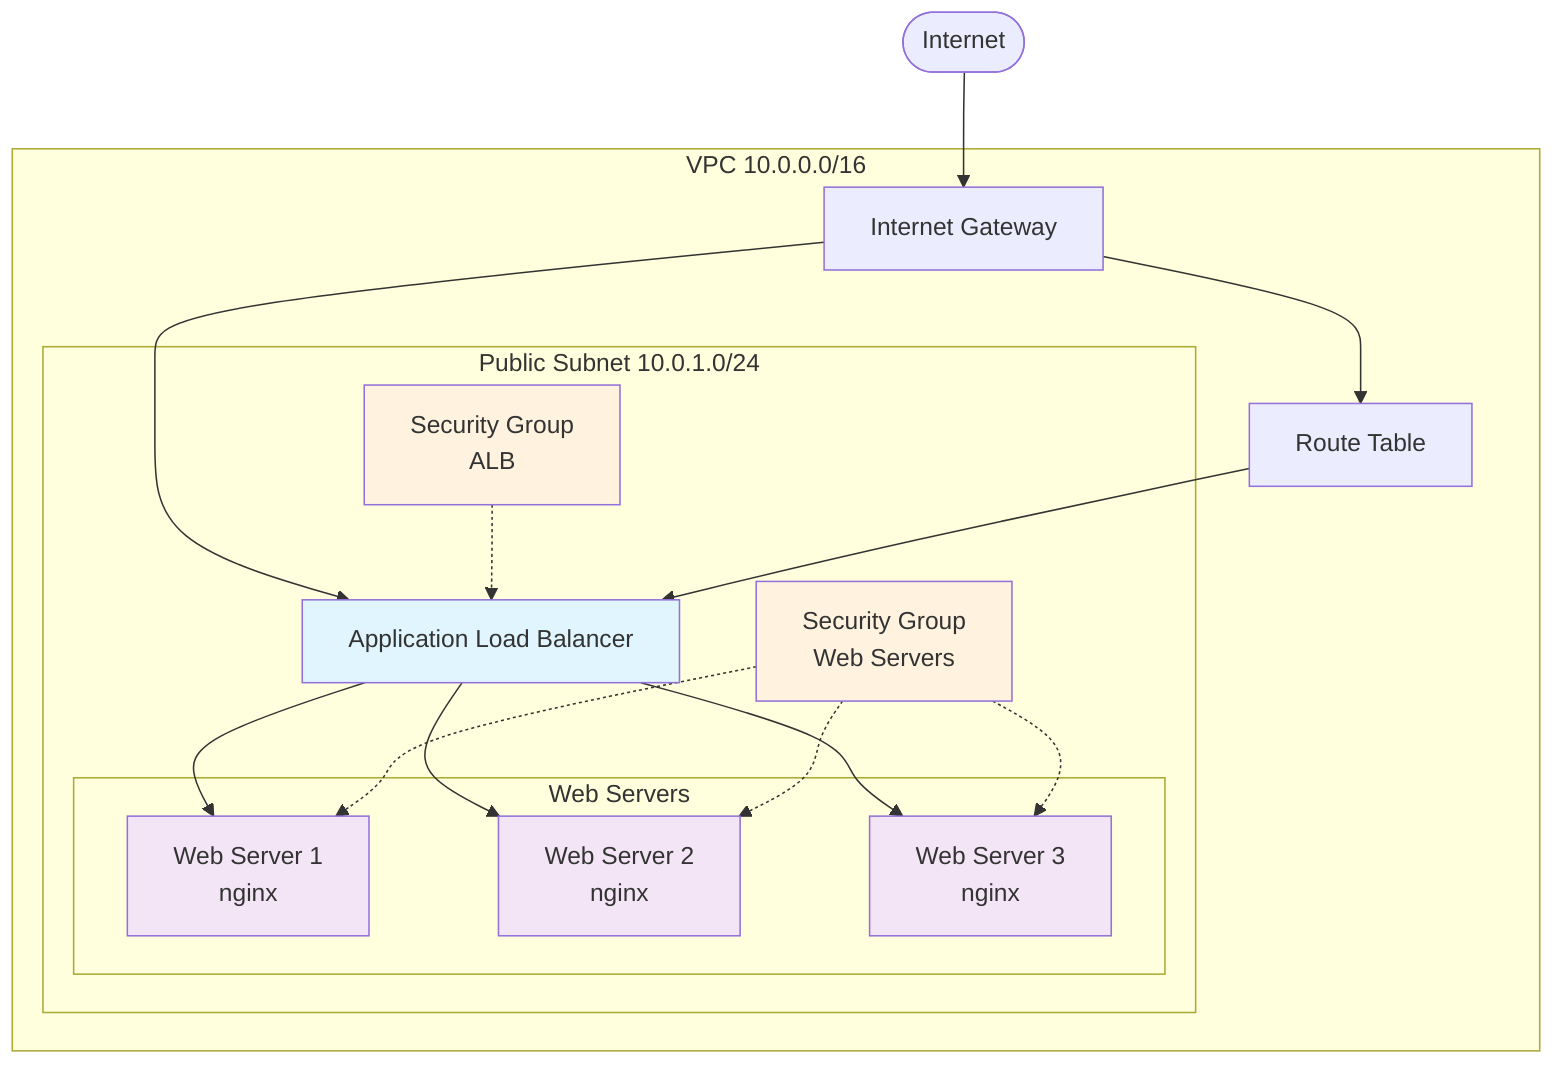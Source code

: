 graph TB
    Internet([Internet])
    
    subgraph "VPC 10.0.0.0/16"
        subgraph "Public Subnet 10.0.1.0/24"
            ALB[Application Load Balancer]
            
            subgraph "Web Servers"
                WS1[Web Server 1<br/>nginx]
                WS2[Web Server 2<br/>nginx]
                WS3[Web Server 3<br/>nginx]
            end
            
            SG1[Security Group<br/>ALB]
            SG2[Security Group<br/>Web Servers]
        end
        
        IGW[Internet Gateway]
        RT[Route Table]
    end
    
    Internet --> IGW
    IGW --> ALB
    ALB --> WS1
    ALB --> WS2
    ALB --> WS3
    
    SG1 -.-> ALB
    SG2 -.-> WS1
    SG2 -.-> WS2
    SG2 -.-> WS3
    
    IGW --> RT
    RT --> ALB
    
    style ALB fill:#e1f5fe
    style WS1 fill:#f3e5f5
    style WS2 fill:#f3e5f5
    style WS3 fill:#f3e5f5
    style SG1 fill:#fff3e0
    style SG2 fill:#fff3e0
